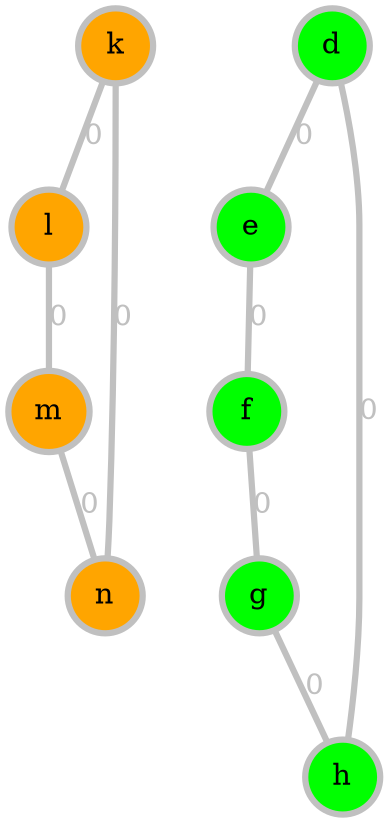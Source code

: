 graph ai {
graph [size="10,8", dpi=100, ratio="compress", label=""];
node [shape=circle, color=grey, style=filled, penwidth=3];
edge [color=grey, penwidth=3, fontcolor=grey];
sep="+11";
esep="+10";
splines=true;
overlap=scalexy;
fixedsize=true;

#c [shape=box, color=black, fillcolor=red];
#c -- k [style=dashed, color=black];
#c -- l [style=dotted, color=black];

k [fillcolor=orange];
l:sw [fillcolor=orange];
m:nw [fillcolor=orange];
n [fillcolor=orange];

d [fillcolor=green];
e:ne [fillcolor=green];
f:se [fillcolor=green];
g [fillcolor=green];
h [fillcolor=green];

m -- n [label="0"];
n -- k [label="0"];
k -- l [label="0"];
l -- m [label="0"];

d -- e [label="0"];
e -- f [label="0"];
f -- g [label="0"];
g -- h [label="0"];
h -- d [label="0"];
}
